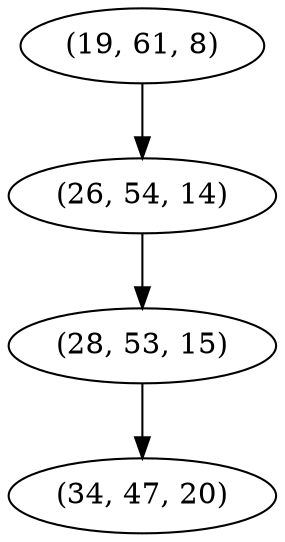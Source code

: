 digraph tree {
    "(19, 61, 8)";
    "(26, 54, 14)";
    "(28, 53, 15)";
    "(34, 47, 20)";
    "(19, 61, 8)" -> "(26, 54, 14)";
    "(26, 54, 14)" -> "(28, 53, 15)";
    "(28, 53, 15)" -> "(34, 47, 20)";
}
